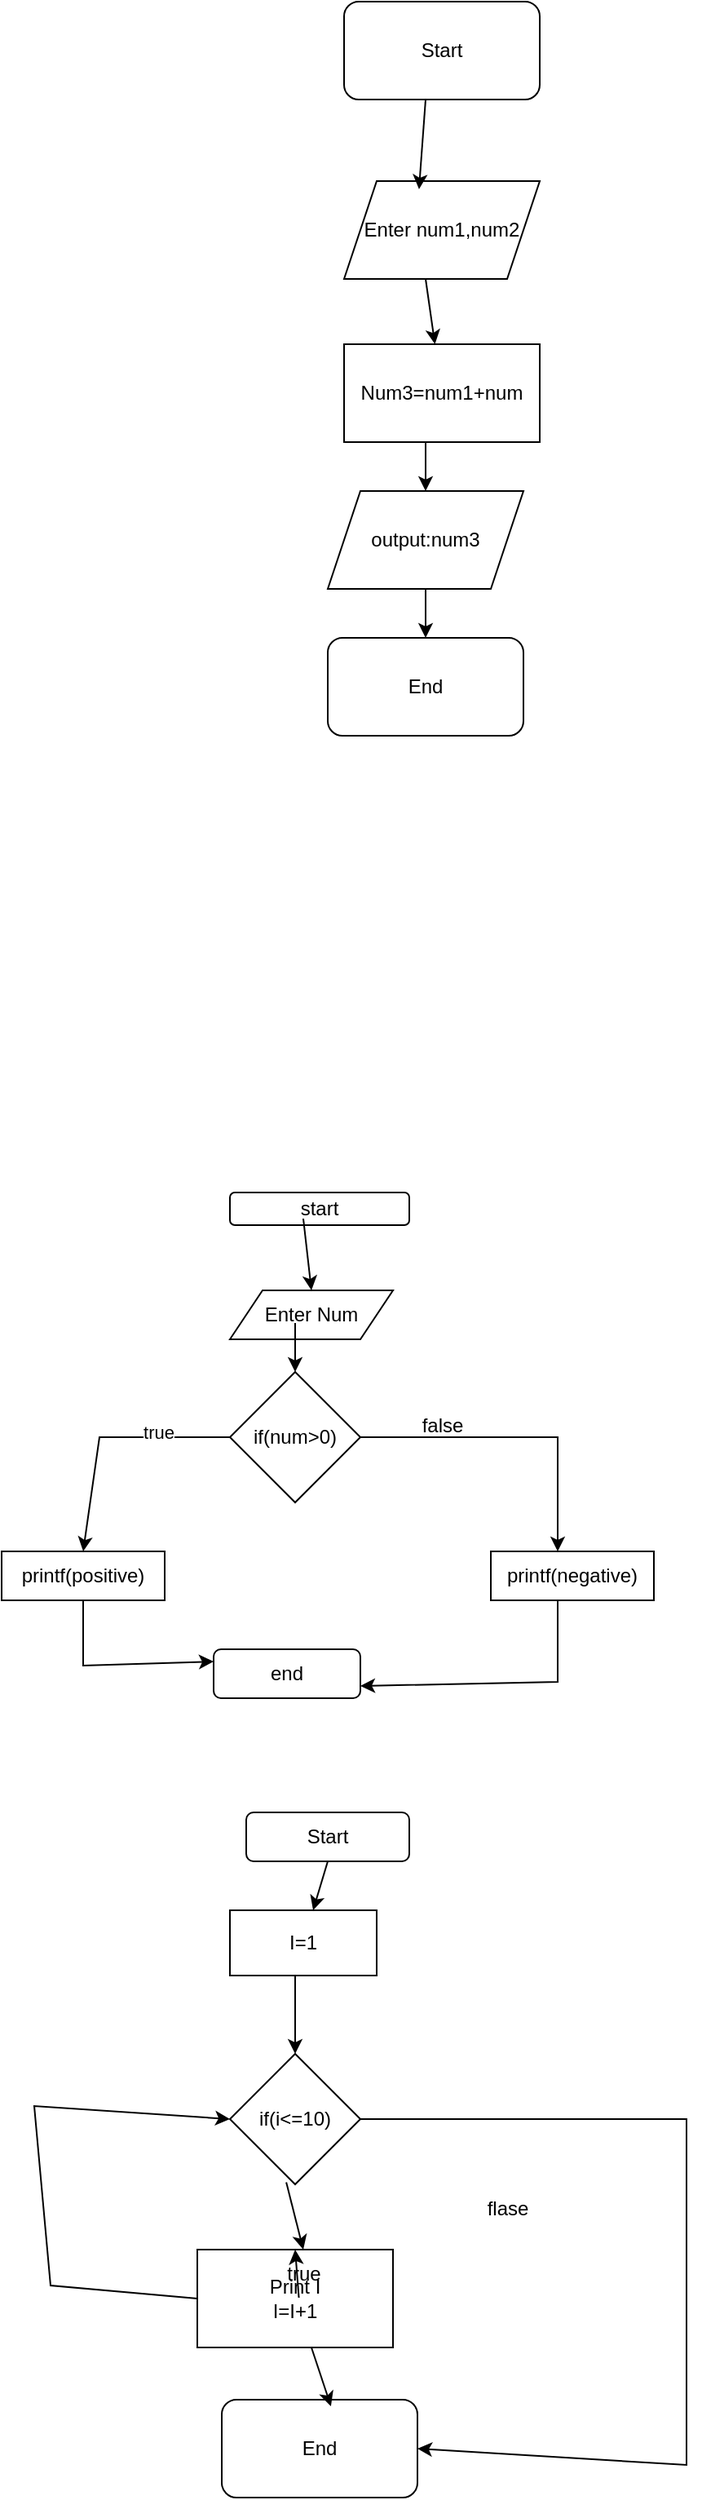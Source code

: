<mxfile version="26.0.6">
  <diagram name="Page-1" id="2aFNLs4ZOaEbNJL7gB__">
    <mxGraphModel dx="1035" dy="551" grid="1" gridSize="10" guides="1" tooltips="1" connect="1" arrows="1" fold="1" page="1" pageScale="1" pageWidth="850" pageHeight="1100" math="0" shadow="0">
      <root>
        <mxCell id="0" />
        <mxCell id="1" parent="0" />
        <mxCell id="iHL5_Mmi7fSUdEt9vHek-1" value="Start" style="rounded=1;whiteSpace=wrap;html=1;" vertex="1" parent="1">
          <mxGeometry x="350" y="40" width="120" height="60" as="geometry" />
        </mxCell>
        <mxCell id="iHL5_Mmi7fSUdEt9vHek-2" value="Enter num1,num2" style="shape=parallelogram;perimeter=parallelogramPerimeter;whiteSpace=wrap;html=1;fixedSize=1;" vertex="1" parent="1">
          <mxGeometry x="350" y="150" width="120" height="60" as="geometry" />
        </mxCell>
        <mxCell id="iHL5_Mmi7fSUdEt9vHek-3" value="" style="endArrow=classic;html=1;rounded=0;entryX=0.383;entryY=0.083;entryDx=0;entryDy=0;entryPerimeter=0;" edge="1" parent="1" target="iHL5_Mmi7fSUdEt9vHek-2">
          <mxGeometry width="50" height="50" relative="1" as="geometry">
            <mxPoint x="400" y="100" as="sourcePoint" />
            <mxPoint x="450" y="50" as="targetPoint" />
          </mxGeometry>
        </mxCell>
        <mxCell id="iHL5_Mmi7fSUdEt9vHek-4" value="Num3=num1+num" style="rounded=0;whiteSpace=wrap;html=1;" vertex="1" parent="1">
          <mxGeometry x="350" y="250" width="120" height="60" as="geometry" />
        </mxCell>
        <mxCell id="iHL5_Mmi7fSUdEt9vHek-5" value="" style="endArrow=classic;html=1;rounded=0;" edge="1" parent="1" target="iHL5_Mmi7fSUdEt9vHek-4">
          <mxGeometry width="50" height="50" relative="1" as="geometry">
            <mxPoint x="400" y="210" as="sourcePoint" />
            <mxPoint x="450" y="160" as="targetPoint" />
          </mxGeometry>
        </mxCell>
        <mxCell id="iHL5_Mmi7fSUdEt9vHek-6" value="output:num3" style="shape=parallelogram;perimeter=parallelogramPerimeter;whiteSpace=wrap;html=1;fixedSize=1;" vertex="1" parent="1">
          <mxGeometry x="340" y="340" width="120" height="60" as="geometry" />
        </mxCell>
        <mxCell id="iHL5_Mmi7fSUdEt9vHek-7" value="" style="endArrow=classic;html=1;rounded=0;" edge="1" parent="1" target="iHL5_Mmi7fSUdEt9vHek-6">
          <mxGeometry width="50" height="50" relative="1" as="geometry">
            <mxPoint x="400" y="310" as="sourcePoint" />
            <mxPoint x="450" y="260" as="targetPoint" />
          </mxGeometry>
        </mxCell>
        <mxCell id="iHL5_Mmi7fSUdEt9vHek-8" value="End" style="rounded=1;whiteSpace=wrap;html=1;" vertex="1" parent="1">
          <mxGeometry x="340" y="430" width="120" height="60" as="geometry" />
        </mxCell>
        <mxCell id="iHL5_Mmi7fSUdEt9vHek-9" value="" style="endArrow=classic;html=1;rounded=0;" edge="1" parent="1" target="iHL5_Mmi7fSUdEt9vHek-8">
          <mxGeometry width="50" height="50" relative="1" as="geometry">
            <mxPoint x="400" y="400" as="sourcePoint" />
            <mxPoint x="450" y="350" as="targetPoint" />
          </mxGeometry>
        </mxCell>
        <mxCell id="iHL5_Mmi7fSUdEt9vHek-10" value="start" style="rounded=1;whiteSpace=wrap;html=1;" vertex="1" parent="1">
          <mxGeometry x="280" y="770" width="110" height="20" as="geometry" />
        </mxCell>
        <mxCell id="iHL5_Mmi7fSUdEt9vHek-11" value="Enter Num" style="shape=parallelogram;perimeter=parallelogramPerimeter;whiteSpace=wrap;html=1;fixedSize=1;" vertex="1" parent="1">
          <mxGeometry x="280" y="830" width="100" height="30" as="geometry" />
        </mxCell>
        <mxCell id="iHL5_Mmi7fSUdEt9vHek-12" value="if(num&amp;gt;0)" style="rhombus;whiteSpace=wrap;html=1;" vertex="1" parent="1">
          <mxGeometry x="280" y="880" width="80" height="80" as="geometry" />
        </mxCell>
        <mxCell id="iHL5_Mmi7fSUdEt9vHek-13" value="printf(positive)" style="rounded=0;whiteSpace=wrap;html=1;" vertex="1" parent="1">
          <mxGeometry x="140" y="990" width="100" height="30" as="geometry" />
        </mxCell>
        <mxCell id="iHL5_Mmi7fSUdEt9vHek-14" value="printf(negative)" style="rounded=0;whiteSpace=wrap;html=1;" vertex="1" parent="1">
          <mxGeometry x="440" y="990" width="100" height="30" as="geometry" />
        </mxCell>
        <mxCell id="iHL5_Mmi7fSUdEt9vHek-15" value="" style="endArrow=classic;html=1;rounded=0;entryX=0.5;entryY=0;entryDx=0;entryDy=0;exitX=0.409;exitY=0.8;exitDx=0;exitDy=0;exitPerimeter=0;" edge="1" parent="1" source="iHL5_Mmi7fSUdEt9vHek-10" target="iHL5_Mmi7fSUdEt9vHek-11">
          <mxGeometry width="50" height="50" relative="1" as="geometry">
            <mxPoint x="340" y="810" as="sourcePoint" />
            <mxPoint x="390" y="760" as="targetPoint" />
          </mxGeometry>
        </mxCell>
        <mxCell id="iHL5_Mmi7fSUdEt9vHek-16" value="" style="endArrow=classic;html=1;rounded=0;entryX=0.5;entryY=0;entryDx=0;entryDy=0;" edge="1" parent="1" target="iHL5_Mmi7fSUdEt9vHek-12">
          <mxGeometry width="50" height="50" relative="1" as="geometry">
            <mxPoint x="320" y="850" as="sourcePoint" />
            <mxPoint x="370" y="800" as="targetPoint" />
          </mxGeometry>
        </mxCell>
        <mxCell id="iHL5_Mmi7fSUdEt9vHek-17" value="" style="endArrow=classic;html=1;rounded=0;entryX=0.5;entryY=0;entryDx=0;entryDy=0;exitX=0;exitY=0.5;exitDx=0;exitDy=0;" edge="1" parent="1" source="iHL5_Mmi7fSUdEt9vHek-12" target="iHL5_Mmi7fSUdEt9vHek-13">
          <mxGeometry width="50" height="50" relative="1" as="geometry">
            <mxPoint x="290" y="940" as="sourcePoint" />
            <mxPoint x="340" y="890" as="targetPoint" />
            <Array as="points">
              <mxPoint x="200" y="920" />
            </Array>
          </mxGeometry>
        </mxCell>
        <mxCell id="iHL5_Mmi7fSUdEt9vHek-18" value="true" style="edgeLabel;html=1;align=center;verticalAlign=middle;resizable=0;points=[];" vertex="1" connectable="0" parent="iHL5_Mmi7fSUdEt9vHek-17">
          <mxGeometry x="-0.416" y="-3" relative="1" as="geometry">
            <mxPoint as="offset" />
          </mxGeometry>
        </mxCell>
        <mxCell id="iHL5_Mmi7fSUdEt9vHek-19" value="" style="endArrow=classic;html=1;rounded=0;entryX=0.41;entryY=0;entryDx=0;entryDy=0;entryPerimeter=0;" edge="1" parent="1" target="iHL5_Mmi7fSUdEt9vHek-14">
          <mxGeometry width="50" height="50" relative="1" as="geometry">
            <mxPoint x="360" y="920" as="sourcePoint" />
            <mxPoint x="410" y="870" as="targetPoint" />
            <Array as="points">
              <mxPoint x="481" y="920" />
            </Array>
          </mxGeometry>
        </mxCell>
        <mxCell id="iHL5_Mmi7fSUdEt9vHek-20" value="false" style="text;html=1;align=center;verticalAlign=middle;resizable=0;points=[];autosize=1;strokeColor=none;fillColor=none;" vertex="1" parent="1">
          <mxGeometry x="385" y="898" width="50" height="30" as="geometry" />
        </mxCell>
        <mxCell id="iHL5_Mmi7fSUdEt9vHek-21" value="end" style="rounded=1;whiteSpace=wrap;html=1;" vertex="1" parent="1">
          <mxGeometry x="270" y="1050" width="90" height="30" as="geometry" />
        </mxCell>
        <mxCell id="iHL5_Mmi7fSUdEt9vHek-22" value="" style="endArrow=classic;html=1;rounded=0;entryX=0;entryY=0.25;entryDx=0;entryDy=0;" edge="1" parent="1" target="iHL5_Mmi7fSUdEt9vHek-21">
          <mxGeometry width="50" height="50" relative="1" as="geometry">
            <mxPoint x="190" y="1020" as="sourcePoint" />
            <mxPoint x="240" y="970" as="targetPoint" />
            <Array as="points">
              <mxPoint x="190" y="1060" />
            </Array>
          </mxGeometry>
        </mxCell>
        <mxCell id="iHL5_Mmi7fSUdEt9vHek-23" value="" style="endArrow=classic;html=1;rounded=0;exitX=0.41;exitY=1;exitDx=0;exitDy=0;exitPerimeter=0;entryX=1;entryY=0.75;entryDx=0;entryDy=0;" edge="1" parent="1" source="iHL5_Mmi7fSUdEt9vHek-14" target="iHL5_Mmi7fSUdEt9vHek-21">
          <mxGeometry width="50" height="50" relative="1" as="geometry">
            <mxPoint x="490" y="969.289" as="sourcePoint" />
            <mxPoint x="490" y="919.289" as="targetPoint" />
            <Array as="points">
              <mxPoint x="481" y="1070" />
            </Array>
          </mxGeometry>
        </mxCell>
        <mxCell id="iHL5_Mmi7fSUdEt9vHek-24" value="Start" style="rounded=1;whiteSpace=wrap;html=1;" vertex="1" parent="1">
          <mxGeometry x="290" y="1150" width="100" height="30" as="geometry" />
        </mxCell>
        <mxCell id="iHL5_Mmi7fSUdEt9vHek-25" value="I=1" style="rounded=0;whiteSpace=wrap;html=1;" vertex="1" parent="1">
          <mxGeometry x="280" y="1210" width="90" height="40" as="geometry" />
        </mxCell>
        <mxCell id="iHL5_Mmi7fSUdEt9vHek-26" value="if(i&amp;lt;=10)" style="rhombus;whiteSpace=wrap;html=1;" vertex="1" parent="1">
          <mxGeometry x="280" y="1298" width="80" height="80" as="geometry" />
        </mxCell>
        <mxCell id="iHL5_Mmi7fSUdEt9vHek-27" value="Print I&lt;div&gt;I=I+1&lt;/div&gt;" style="rounded=0;whiteSpace=wrap;html=1;" vertex="1" parent="1">
          <mxGeometry x="260" y="1418" width="120" height="60" as="geometry" />
        </mxCell>
        <mxCell id="iHL5_Mmi7fSUdEt9vHek-28" value="End" style="rounded=1;whiteSpace=wrap;html=1;" vertex="1" parent="1">
          <mxGeometry x="275" y="1510" width="120" height="60" as="geometry" />
        </mxCell>
        <mxCell id="iHL5_Mmi7fSUdEt9vHek-29" value="" style="endArrow=classic;html=1;rounded=0;exitX=0.5;exitY=1;exitDx=0;exitDy=0;" edge="1" parent="1" source="iHL5_Mmi7fSUdEt9vHek-24" target="iHL5_Mmi7fSUdEt9vHek-25">
          <mxGeometry width="50" height="50" relative="1" as="geometry">
            <mxPoint x="330" y="1210" as="sourcePoint" />
            <mxPoint x="380" y="1160" as="targetPoint" />
          </mxGeometry>
        </mxCell>
        <mxCell id="iHL5_Mmi7fSUdEt9vHek-30" value="" style="endArrow=classic;html=1;rounded=0;entryX=0.5;entryY=0;entryDx=0;entryDy=0;" edge="1" parent="1" target="iHL5_Mmi7fSUdEt9vHek-26">
          <mxGeometry width="50" height="50" relative="1" as="geometry">
            <mxPoint x="320" y="1250" as="sourcePoint" />
            <mxPoint x="400" y="1260" as="targetPoint" />
            <Array as="points">
              <mxPoint x="320" y="1250" />
            </Array>
          </mxGeometry>
        </mxCell>
        <mxCell id="iHL5_Mmi7fSUdEt9vHek-31" value="" style="endArrow=classic;html=1;rounded=0;entryX=0.5;entryY=0;entryDx=0;entryDy=0;exitX=0.432;exitY=0.984;exitDx=0;exitDy=0;exitPerimeter=0;" edge="1" parent="1" source="iHL5_Mmi7fSUdEt9vHek-32" target="iHL5_Mmi7fSUdEt9vHek-27">
          <mxGeometry width="50" height="50" relative="1" as="geometry">
            <mxPoint x="350" y="1440" as="sourcePoint" />
            <mxPoint x="400" y="1390" as="targetPoint" />
          </mxGeometry>
        </mxCell>
        <mxCell id="iHL5_Mmi7fSUdEt9vHek-33" value="" style="endArrow=classic;html=1;rounded=0;entryX=0;entryY=0.5;entryDx=0;entryDy=0;exitX=0;exitY=0.5;exitDx=0;exitDy=0;" edge="1" parent="1" source="iHL5_Mmi7fSUdEt9vHek-27" target="iHL5_Mmi7fSUdEt9vHek-26">
          <mxGeometry width="50" height="50" relative="1" as="geometry">
            <mxPoint x="290" y="1510" as="sourcePoint" />
            <mxPoint x="340" y="1460" as="targetPoint" />
            <Array as="points">
              <mxPoint x="170" y="1440" />
              <mxPoint x="160" y="1330" />
            </Array>
          </mxGeometry>
        </mxCell>
        <mxCell id="iHL5_Mmi7fSUdEt9vHek-34" value="" style="endArrow=classic;html=1;rounded=0;entryX=1;entryY=0.5;entryDx=0;entryDy=0;exitX=1;exitY=0.5;exitDx=0;exitDy=0;" edge="1" parent="1" source="iHL5_Mmi7fSUdEt9vHek-26" target="iHL5_Mmi7fSUdEt9vHek-28">
          <mxGeometry width="50" height="50" relative="1" as="geometry">
            <mxPoint x="380" y="1400" as="sourcePoint" />
            <mxPoint x="430" y="1350" as="targetPoint" />
            <Array as="points">
              <mxPoint x="560" y="1338" />
              <mxPoint x="560" y="1550" />
            </Array>
          </mxGeometry>
        </mxCell>
        <mxCell id="iHL5_Mmi7fSUdEt9vHek-35" value="flase" style="text;html=1;align=center;verticalAlign=middle;resizable=0;points=[];autosize=1;strokeColor=none;fillColor=none;" vertex="1" parent="1">
          <mxGeometry x="425" y="1378" width="50" height="30" as="geometry" />
        </mxCell>
        <mxCell id="iHL5_Mmi7fSUdEt9vHek-36" value="" style="endArrow=classic;html=1;rounded=0;entryX=0.558;entryY=0.067;entryDx=0;entryDy=0;entryPerimeter=0;" edge="1" parent="1" source="iHL5_Mmi7fSUdEt9vHek-27" target="iHL5_Mmi7fSUdEt9vHek-28">
          <mxGeometry width="50" height="50" relative="1" as="geometry">
            <mxPoint x="350" y="1540" as="sourcePoint" />
            <mxPoint x="400" y="1490" as="targetPoint" />
          </mxGeometry>
        </mxCell>
        <mxCell id="iHL5_Mmi7fSUdEt9vHek-38" value="" style="endArrow=classic;html=1;rounded=0;entryX=0.5;entryY=0;entryDx=0;entryDy=0;exitX=0.432;exitY=0.984;exitDx=0;exitDy=0;exitPerimeter=0;" edge="1" parent="1" source="iHL5_Mmi7fSUdEt9vHek-26" target="iHL5_Mmi7fSUdEt9vHek-32">
          <mxGeometry width="50" height="50" relative="1" as="geometry">
            <mxPoint x="315" y="1377" as="sourcePoint" />
            <mxPoint x="320" y="1418" as="targetPoint" />
          </mxGeometry>
        </mxCell>
        <mxCell id="iHL5_Mmi7fSUdEt9vHek-32" value="true" style="text;html=1;align=center;verticalAlign=middle;resizable=0;points=[];autosize=1;strokeColor=none;fillColor=none;" vertex="1" parent="1">
          <mxGeometry x="305" y="1418" width="40" height="30" as="geometry" />
        </mxCell>
      </root>
    </mxGraphModel>
  </diagram>
</mxfile>
